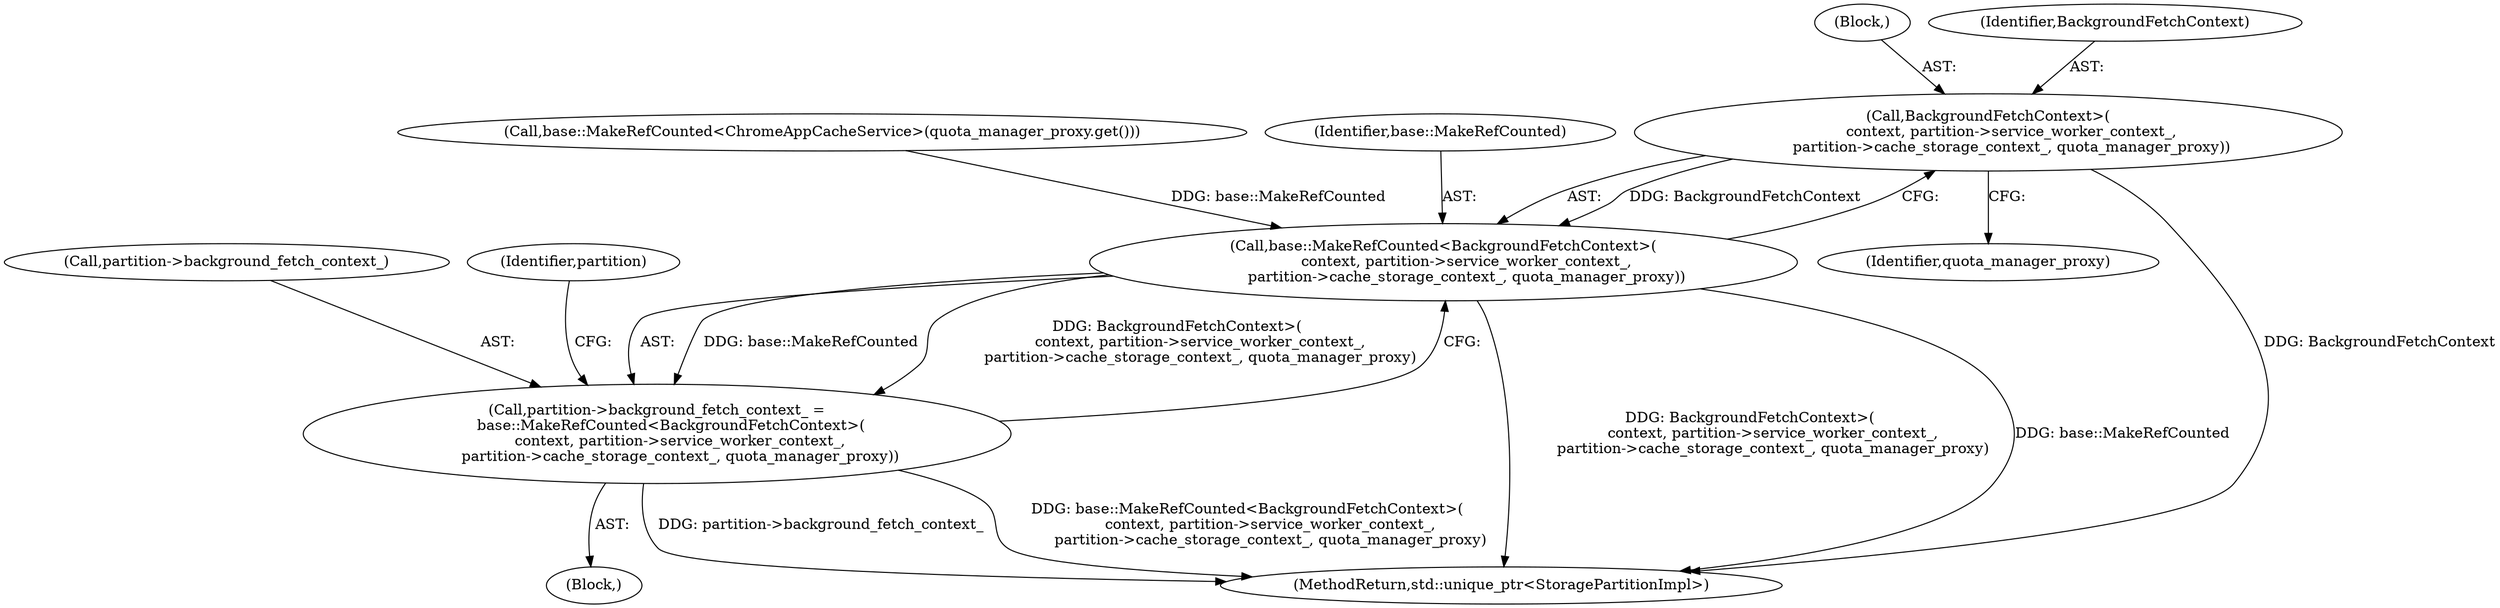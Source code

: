 digraph "0_Chrome_ba169c14aa9cc2efd708a878ae21ff34f3898fe0_2@pointer" {
"1000259" [label="(Call,BackgroundFetchContext>(\n          context, partition->service_worker_context_,\n          partition->cache_storage_context_, quota_manager_proxy))"];
"1000257" [label="(Call,base::MakeRefCounted<BackgroundFetchContext>(\n          context, partition->service_worker_context_,\n          partition->cache_storage_context_, quota_manager_proxy))"];
"1000253" [label="(Call,partition->background_fetch_context_ =\n      base::MakeRefCounted<BackgroundFetchContext>(\n          context, partition->service_worker_context_,\n          partition->cache_storage_context_, quota_manager_proxy))"];
"1000212" [label="(Call,base::MakeRefCounted<ChromeAppCacheService>(quota_manager_proxy.get()))"];
"1000271" [label="(Identifier,quota_manager_proxy)"];
"1000370" [label="(MethodReturn,std::unique_ptr<StoragePartitionImpl>)"];
"1000257" [label="(Call,base::MakeRefCounted<BackgroundFetchContext>(\n          context, partition->service_worker_context_,\n          partition->cache_storage_context_, quota_manager_proxy))"];
"1000259" [label="(Call,BackgroundFetchContext>(\n          context, partition->service_worker_context_,\n          partition->cache_storage_context_, quota_manager_proxy))"];
"1000261" [label="(Block,)"];
"1000105" [label="(Block,)"];
"1000254" [label="(Call,partition->background_fetch_context_)"];
"1000260" [label="(Identifier,BackgroundFetchContext)"];
"1000274" [label="(Identifier,partition)"];
"1000253" [label="(Call,partition->background_fetch_context_ =\n      base::MakeRefCounted<BackgroundFetchContext>(\n          context, partition->service_worker_context_,\n          partition->cache_storage_context_, quota_manager_proxy))"];
"1000258" [label="(Identifier,base::MakeRefCounted)"];
"1000259" -> "1000257"  [label="AST: "];
"1000259" -> "1000271"  [label="CFG: "];
"1000260" -> "1000259"  [label="AST: "];
"1000261" -> "1000259"  [label="AST: "];
"1000257" -> "1000259"  [label="CFG: "];
"1000259" -> "1000370"  [label="DDG: BackgroundFetchContext"];
"1000259" -> "1000257"  [label="DDG: BackgroundFetchContext"];
"1000257" -> "1000253"  [label="AST: "];
"1000258" -> "1000257"  [label="AST: "];
"1000253" -> "1000257"  [label="CFG: "];
"1000257" -> "1000370"  [label="DDG: BackgroundFetchContext>(\n          context, partition->service_worker_context_,\n          partition->cache_storage_context_, quota_manager_proxy)"];
"1000257" -> "1000370"  [label="DDG: base::MakeRefCounted"];
"1000257" -> "1000253"  [label="DDG: base::MakeRefCounted"];
"1000257" -> "1000253"  [label="DDG: BackgroundFetchContext>(\n          context, partition->service_worker_context_,\n          partition->cache_storage_context_, quota_manager_proxy)"];
"1000212" -> "1000257"  [label="DDG: base::MakeRefCounted"];
"1000253" -> "1000105"  [label="AST: "];
"1000254" -> "1000253"  [label="AST: "];
"1000274" -> "1000253"  [label="CFG: "];
"1000253" -> "1000370"  [label="DDG: partition->background_fetch_context_"];
"1000253" -> "1000370"  [label="DDG: base::MakeRefCounted<BackgroundFetchContext>(\n          context, partition->service_worker_context_,\n          partition->cache_storage_context_, quota_manager_proxy)"];
}
